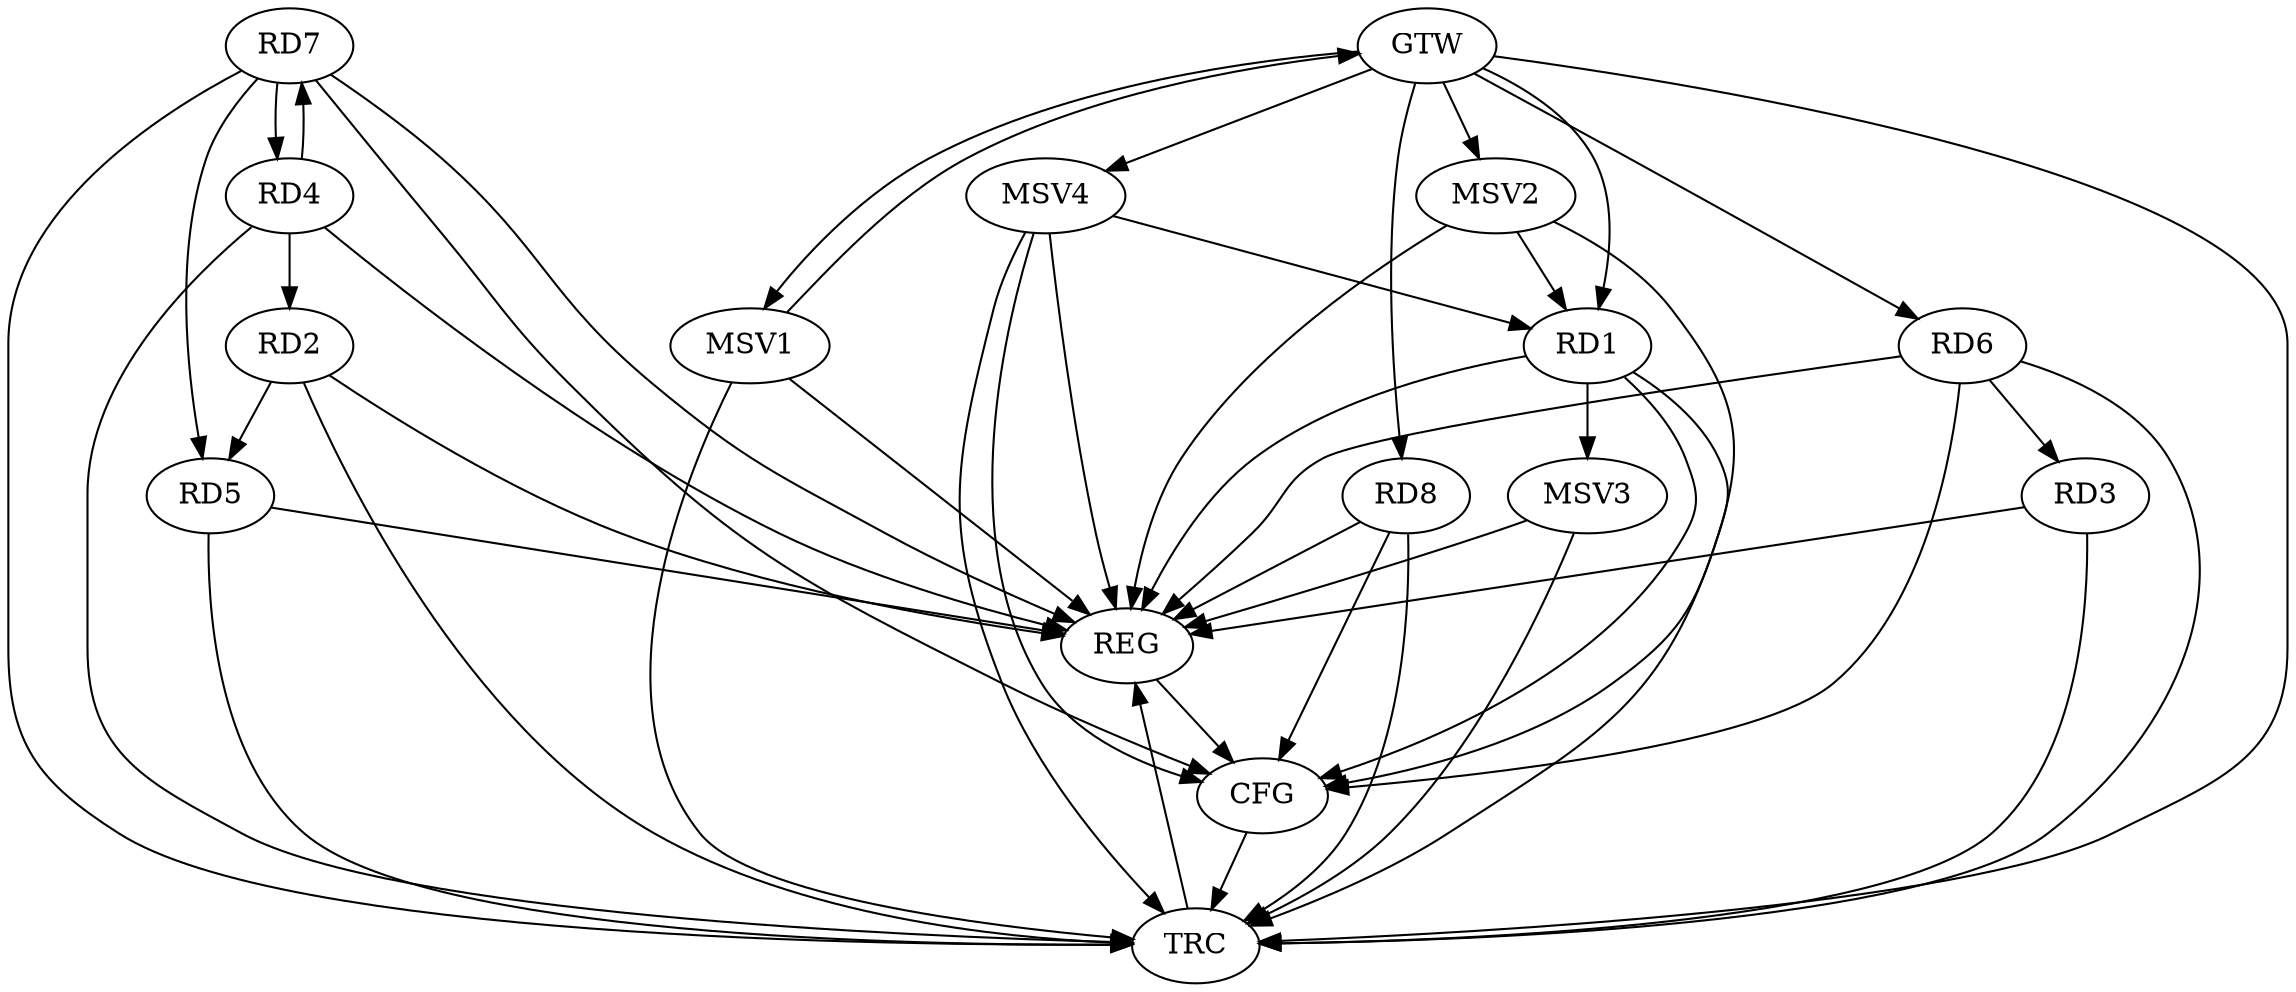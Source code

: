 strict digraph G {
  RD1 [ label="RD1" ];
  RD2 [ label="RD2" ];
  RD3 [ label="RD3" ];
  RD4 [ label="RD4" ];
  RD5 [ label="RD5" ];
  RD6 [ label="RD6" ];
  RD7 [ label="RD7" ];
  RD8 [ label="RD8" ];
  GTW [ label="GTW" ];
  REG [ label="REG" ];
  CFG [ label="CFG" ];
  TRC [ label="TRC" ];
  MSV1 [ label="MSV1" ];
  MSV2 [ label="MSV2" ];
  MSV3 [ label="MSV3" ];
  MSV4 [ label="MSV4" ];
  RD4 -> RD2;
  RD2 -> RD5;
  RD6 -> RD3;
  RD4 -> RD7;
  RD7 -> RD4;
  RD7 -> RD5;
  GTW -> RD1;
  GTW -> RD6;
  GTW -> RD8;
  RD1 -> REG;
  RD2 -> REG;
  RD3 -> REG;
  RD4 -> REG;
  RD5 -> REG;
  RD6 -> REG;
  RD7 -> REG;
  RD8 -> REG;
  RD1 -> CFG;
  RD7 -> CFG;
  RD8 -> CFG;
  RD6 -> CFG;
  REG -> CFG;
  RD1 -> TRC;
  RD2 -> TRC;
  RD3 -> TRC;
  RD4 -> TRC;
  RD5 -> TRC;
  RD6 -> TRC;
  RD7 -> TRC;
  RD8 -> TRC;
  GTW -> TRC;
  CFG -> TRC;
  TRC -> REG;
  MSV1 -> GTW;
  GTW -> MSV1;
  MSV1 -> REG;
  MSV1 -> TRC;
  MSV2 -> RD1;
  GTW -> MSV2;
  MSV2 -> REG;
  MSV2 -> CFG;
  RD1 -> MSV3;
  MSV3 -> REG;
  MSV3 -> TRC;
  MSV4 -> RD1;
  GTW -> MSV4;
  MSV4 -> REG;
  MSV4 -> TRC;
  MSV4 -> CFG;
}
